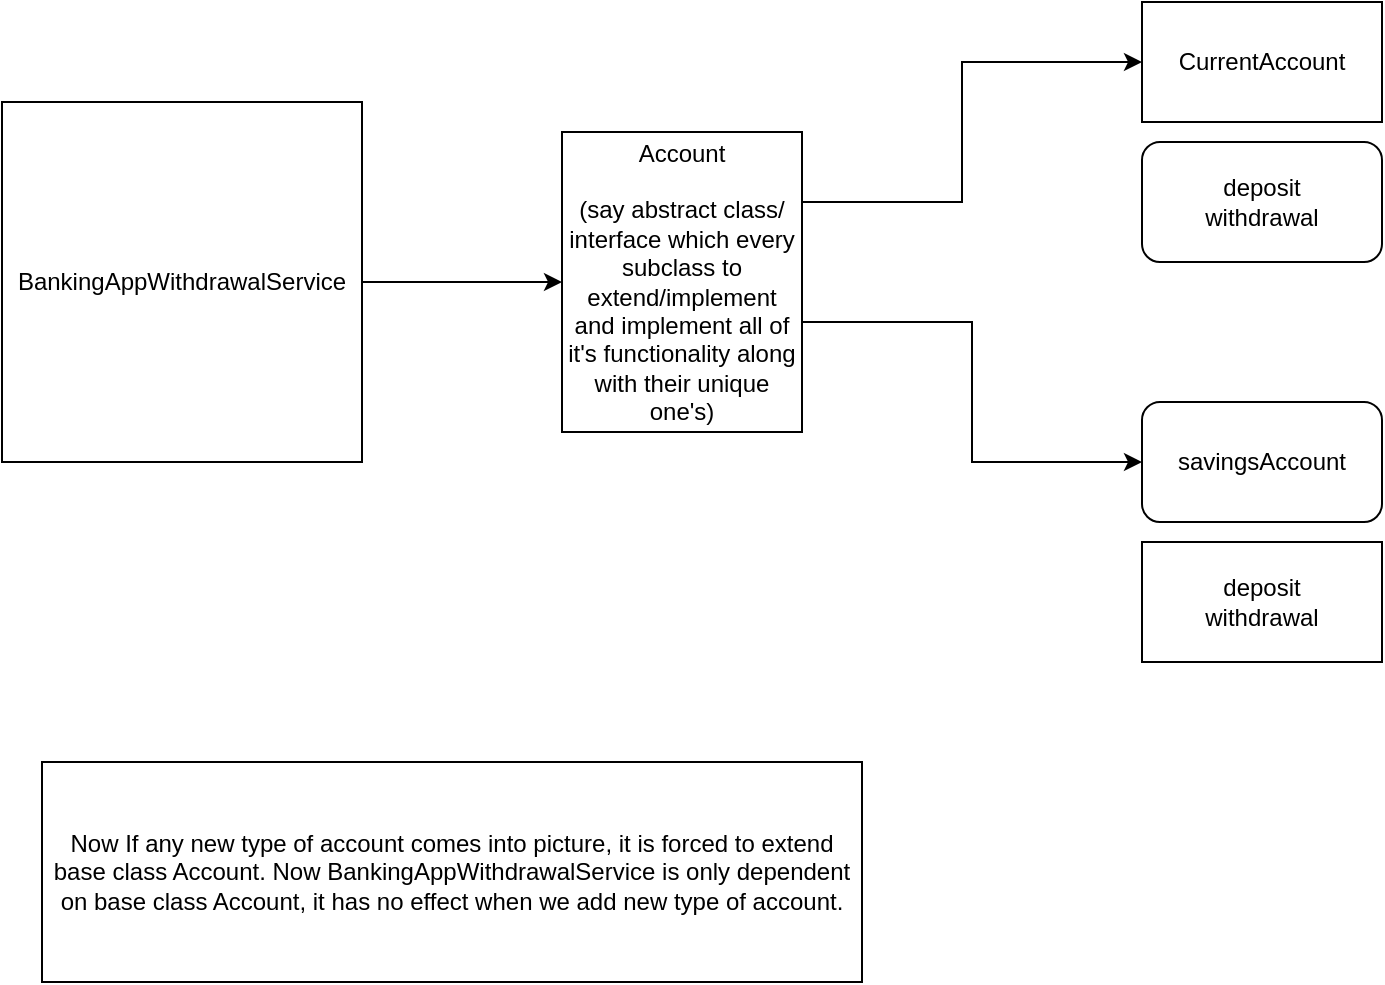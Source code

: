 <mxfile version="20.5.3" type="embed"><diagram id="e4NLZE9ZDRyH0RCEtJ0_" name="Page-1"><mxGraphModel dx="1011" dy="778" grid="1" gridSize="10" guides="1" tooltips="1" connect="1" arrows="1" fold="1" page="1" pageScale="1" pageWidth="850" pageHeight="1100" math="0" shadow="0"><root><mxCell id="0"/><mxCell id="1" parent="0"/><mxCell id="12" style="edgeStyle=orthogonalEdgeStyle;rounded=0;orthogonalLoop=1;jettySize=auto;html=1;entryX=0;entryY=0.5;entryDx=0;entryDy=0;" parent="1" source="5" target="11" edge="1"><mxGeometry relative="1" as="geometry"/></mxCell><mxCell id="5" value="BankingAppWithdrawalService" style="whiteSpace=wrap;html=1;aspect=fixed;" parent="1" vertex="1"><mxGeometry x="40" y="130" width="180" height="180" as="geometry"/></mxCell><mxCell id="6" value="CurrentAccount" style="whiteSpace=wrap;html=1;" parent="1" vertex="1"><mxGeometry x="610" y="80" width="120" height="60" as="geometry"/></mxCell><mxCell id="7" value="deposit&lt;br&gt;withdrawal" style="whiteSpace=wrap;html=1;" parent="1" vertex="1"><mxGeometry x="610" y="350" width="120" height="60" as="geometry"/></mxCell><mxCell id="8" value="deposit&lt;br&gt;withdrawal" style="rounded=1;whiteSpace=wrap;html=1;" parent="1" vertex="1"><mxGeometry x="610" y="150" width="120" height="60" as="geometry"/></mxCell><mxCell id="9" value="savingsAccount" style="rounded=1;whiteSpace=wrap;html=1;" parent="1" vertex="1"><mxGeometry x="610" y="280" width="120" height="60" as="geometry"/></mxCell><mxCell id="10" value="Now If any new type of account comes into picture, it is forced to extend base class Account. Now BankingAppWithdrawalService is only dependent on base class Account, it has no effect when we add new type of account.&lt;br&gt;" style="rounded=0;whiteSpace=wrap;html=1;" parent="1" vertex="1"><mxGeometry x="60" y="460" width="410" height="110" as="geometry"/></mxCell><mxCell id="13" style="edgeStyle=orthogonalEdgeStyle;rounded=0;orthogonalLoop=1;jettySize=auto;html=1;entryX=0;entryY=0.5;entryDx=0;entryDy=0;exitX=1;exitY=0.25;exitDx=0;exitDy=0;" parent="1" source="11" target="6" edge="1"><mxGeometry relative="1" as="geometry"><Array as="points"><mxPoint x="440" y="180"/><mxPoint x="520" y="180"/><mxPoint x="520" y="110"/></Array></mxGeometry></mxCell><mxCell id="15" style="edgeStyle=orthogonalEdgeStyle;rounded=0;orthogonalLoop=1;jettySize=auto;html=1;entryX=0;entryY=0.5;entryDx=0;entryDy=0;" parent="1" source="11" target="9" edge="1"><mxGeometry relative="1" as="geometry"><Array as="points"><mxPoint x="525" y="240"/><mxPoint x="525" y="310"/></Array></mxGeometry></mxCell><mxCell id="11" value="Account&lt;br&gt;&lt;br&gt;(say abstract class/ interface which every subclass to extend/implement and implement all of it's functionality along with their unique one's)" style="rounded=0;whiteSpace=wrap;html=1;" parent="1" vertex="1"><mxGeometry x="320" y="145" width="120" height="150" as="geometry"/></mxCell></root></mxGraphModel></diagram></mxfile>